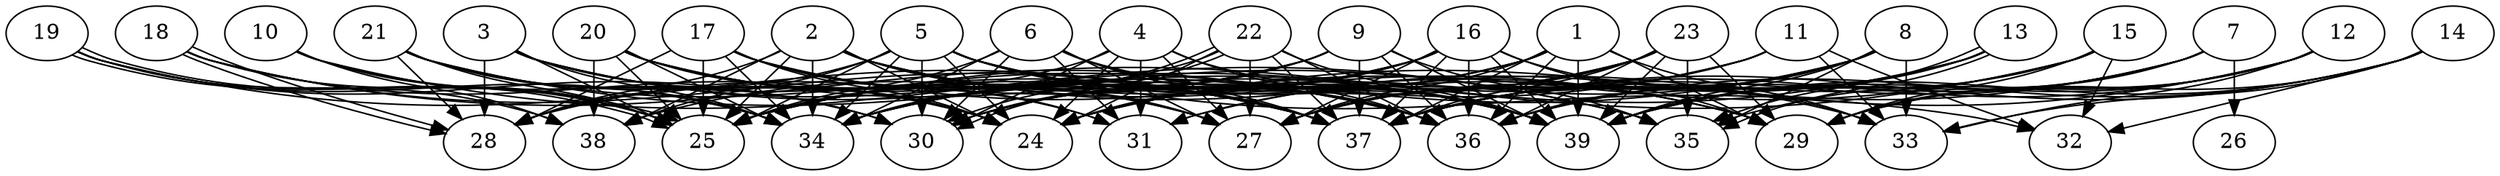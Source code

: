 // DAG (tier=3-complex, mode=compute, n=39, ccr=0.464, fat=0.814, density=0.781, regular=0.259, jump=0.262, mindata=1048576, maxdata=16777216)
// DAG automatically generated by daggen at Sun Aug 24 16:33:34 2025
// /home/ermia/Project/Environments/daggen/bin/daggen --dot --ccr 0.464 --fat 0.814 --regular 0.259 --density 0.781 --jump 0.262 --mindata 1048576 --maxdata 16777216 -n 39 
digraph G {
  1 [size="16857875554538356736", alpha="0.15", expect_size="8428937777269178368"]
  1 -> 25 [size ="52596706377728"]
  1 -> 27 [size ="52596706377728"]
  1 -> 29 [size ="52596706377728"]
  1 -> 30 [size ="52596706377728"]
  1 -> 33 [size ="52596706377728"]
  1 -> 34 [size ="52596706377728"]
  1 -> 36 [size ="52596706377728"]
  1 -> 37 [size ="52596706377728"]
  1 -> 39 [size ="52596706377728"]
  2 [size="5274817984000695296", alpha="0.18", expect_size="2637408992000347648"]
  2 -> 24 [size ="1962662615318528"]
  2 -> 25 [size ="1962662615318528"]
  2 -> 27 [size ="1962662615318528"]
  2 -> 28 [size ="1962662615318528"]
  2 -> 29 [size ="1962662615318528"]
  2 -> 33 [size ="1962662615318528"]
  2 -> 34 [size ="1962662615318528"]
  2 -> 38 [size ="1962662615318528"]
  2 -> 39 [size ="1962662615318528"]
  3 [size="902405503055688630272", alpha="0.01", expect_size="451202751527844315136"]
  3 -> 24 [size ="747064002609152"]
  3 -> 25 [size ="747064002609152"]
  3 -> 27 [size ="747064002609152"]
  3 -> 28 [size ="747064002609152"]
  3 -> 34 [size ="747064002609152"]
  3 -> 36 [size ="747064002609152"]
  3 -> 39 [size ="747064002609152"]
  4 [size="1869376384137166848000", alpha="0.02", expect_size="934688192068583424000"]
  4 -> 24 [size ="1214006899507200"]
  4 -> 25 [size ="1214006899507200"]
  4 -> 27 [size ="1214006899507200"]
  4 -> 30 [size ="1214006899507200"]
  4 -> 31 [size ="1214006899507200"]
  4 -> 36 [size ="1214006899507200"]
  4 -> 39 [size ="1214006899507200"]
  5 [size="568941341196169510912", alpha="0.02", expect_size="284470670598084755456"]
  5 -> 24 [size ="549289944154112"]
  5 -> 25 [size ="549289944154112"]
  5 -> 28 [size ="549289944154112"]
  5 -> 29 [size ="549289944154112"]
  5 -> 30 [size ="549289944154112"]
  5 -> 32 [size ="549289944154112"]
  5 -> 34 [size ="549289944154112"]
  5 -> 36 [size ="549289944154112"]
  5 -> 37 [size ="549289944154112"]
  5 -> 38 [size ="549289944154112"]
  5 -> 39 [size ="549289944154112"]
  6 [size="29291954061176160", alpha="0.12", expect_size="14645977030588080"]
  6 -> 25 [size ="662671040970752"]
  6 -> 27 [size ="662671040970752"]
  6 -> 30 [size ="662671040970752"]
  6 -> 31 [size ="662671040970752"]
  6 -> 34 [size ="662671040970752"]
  6 -> 36 [size ="662671040970752"]
  6 -> 37 [size ="662671040970752"]
  6 -> 39 [size ="662671040970752"]
  7 [size="350438412018253824000", alpha="0.14", expect_size="175219206009126912000"]
  7 -> 26 [size ="397647072460800"]
  7 -> 29 [size ="397647072460800"]
  7 -> 31 [size ="397647072460800"]
  7 -> 36 [size ="397647072460800"]
  7 -> 37 [size ="397647072460800"]
  7 -> 39 [size ="397647072460800"]
  8 [size="132853356569913458688", alpha="0.07", expect_size="66426678284956729344"]
  8 -> 24 [size ="208291560947712"]
  8 -> 25 [size ="208291560947712"]
  8 -> 27 [size ="208291560947712"]
  8 -> 33 [size ="208291560947712"]
  8 -> 35 [size ="208291560947712"]
  8 -> 36 [size ="208291560947712"]
  8 -> 37 [size ="208291560947712"]
  8 -> 39 [size ="208291560947712"]
  9 [size="681531475650167177216", alpha="0.08", expect_size="340765737825083588608"]
  9 -> 25 [size ="619556045324288"]
  9 -> 28 [size ="619556045324288"]
  9 -> 30 [size ="619556045324288"]
  9 -> 35 [size ="619556045324288"]
  9 -> 36 [size ="619556045324288"]
  9 -> 37 [size ="619556045324288"]
  9 -> 39 [size ="619556045324288"]
  10 [size="1957853118251653888", alpha="0.07", expect_size="978926559125826944"]
  10 -> 25 [size ="1572619589517312"]
  10 -> 30 [size ="1572619589517312"]
  10 -> 35 [size ="1572619589517312"]
  10 -> 38 [size ="1572619589517312"]
  11 [size="1046430724819960832", alpha="0.02", expect_size="523215362409980416"]
  11 -> 24 [size ="369182268981248"]
  11 -> 27 [size ="369182268981248"]
  11 -> 31 [size ="369182268981248"]
  11 -> 32 [size ="369182268981248"]
  11 -> 33 [size ="369182268981248"]
  11 -> 34 [size ="369182268981248"]
  12 [size="785892997418421583872", alpha="0.20", expect_size="392946498709210791936"]
  12 -> 24 [size ="681290395287552"]
  12 -> 29 [size ="681290395287552"]
  12 -> 33 [size ="681290395287552"]
  12 -> 35 [size ="681290395287552"]
  12 -> 37 [size ="681290395287552"]
  12 -> 39 [size ="681290395287552"]
  13 [size="22007676524933864", alpha="0.18", expect_size="11003838262466932"]
  13 -> 27 [size ="384474231603200"]
  13 -> 34 [size ="384474231603200"]
  13 -> 35 [size ="384474231603200"]
  13 -> 35 [size ="384474231603200"]
  13 -> 36 [size ="384474231603200"]
  13 -> 37 [size ="384474231603200"]
  13 -> 39 [size ="384474231603200"]
  14 [size="809140700053504000000", alpha="0.18", expect_size="404570350026752000000"]
  14 -> 29 [size ="694660628480000"]
  14 -> 32 [size ="694660628480000"]
  14 -> 33 [size ="694660628480000"]
  14 -> 36 [size ="694660628480000"]
  14 -> 37 [size ="694660628480000"]
  14 -> 39 [size ="694660628480000"]
  15 [size="66992476269639256", alpha="0.03", expect_size="33496238134819628"]
  15 -> 24 [size ="1861355074224128"]
  15 -> 25 [size ="1861355074224128"]
  15 -> 29 [size ="1861355074224128"]
  15 -> 32 [size ="1861355074224128"]
  15 -> 37 [size ="1861355074224128"]
  15 -> 39 [size ="1861355074224128"]
  16 [size="248489716110628000", alpha="0.13", expect_size="124244858055314000"]
  16 -> 24 [size ="97658026852352"]
  16 -> 25 [size ="97658026852352"]
  16 -> 27 [size ="97658026852352"]
  16 -> 29 [size ="97658026852352"]
  16 -> 30 [size ="97658026852352"]
  16 -> 33 [size ="97658026852352"]
  16 -> 36 [size ="97658026852352"]
  16 -> 37 [size ="97658026852352"]
  16 -> 38 [size ="97658026852352"]
  16 -> 39 [size ="97658026852352"]
  17 [size="3156339874332672000000", alpha="0.14", expect_size="1578169937166336000000"]
  17 -> 24 [size ="1721389547520000"]
  17 -> 25 [size ="1721389547520000"]
  17 -> 27 [size ="1721389547520000"]
  17 -> 28 [size ="1721389547520000"]
  17 -> 29 [size ="1721389547520000"]
  17 -> 31 [size ="1721389547520000"]
  17 -> 34 [size ="1721389547520000"]
  17 -> 37 [size ="1721389547520000"]
  18 [size="4290901551010877014016", alpha="0.07", expect_size="2145450775505438507008"]
  18 -> 24 [size ="2112462560165888"]
  18 -> 25 [size ="2112462560165888"]
  18 -> 28 [size ="2112462560165888"]
  18 -> 28 [size ="2112462560165888"]
  18 -> 36 [size ="2112462560165888"]
  18 -> 37 [size ="2112462560165888"]
  19 [size="13539047534100232", alpha="0.18", expect_size="6769523767050116"]
  19 -> 25 [size ="389373757489152"]
  19 -> 25 [size ="389373757489152"]
  19 -> 30 [size ="389373757489152"]
  19 -> 34 [size ="389373757489152"]
  19 -> 37 [size ="389373757489152"]
  19 -> 38 [size ="389373757489152"]
  20 [size="1853571064406699147264", alpha="0.02", expect_size="926785532203349573632"]
  20 -> 24 [size ="1207154379849728"]
  20 -> 25 [size ="1207154379849728"]
  20 -> 27 [size ="1207154379849728"]
  20 -> 31 [size ="1207154379849728"]
  20 -> 34 [size ="1207154379849728"]
  20 -> 37 [size ="1207154379849728"]
  20 -> 38 [size ="1207154379849728"]
  20 -> 39 [size ="1207154379849728"]
  21 [size="35640778061525352", alpha="0.20", expect_size="17820389030762676"]
  21 -> 24 [size ="572334591180800"]
  21 -> 25 [size ="572334591180800"]
  21 -> 28 [size ="572334591180800"]
  21 -> 30 [size ="572334591180800"]
  21 -> 34 [size ="572334591180800"]
  21 -> 35 [size ="572334591180800"]
  21 -> 37 [size ="572334591180800"]
  22 [size="1662020483953142", alpha="0.20", expect_size="831010241976571"]
  22 -> 24 [size ="48439253532672"]
  22 -> 27 [size ="48439253532672"]
  22 -> 30 [size ="48439253532672"]
  22 -> 30 [size ="48439253532672"]
  22 -> 34 [size ="48439253532672"]
  22 -> 36 [size ="48439253532672"]
  22 -> 37 [size ="48439253532672"]
  22 -> 39 [size ="48439253532672"]
  23 [size="3690709654998798336", alpha="0.03", expect_size="1845354827499399168"]
  23 -> 24 [size ="2125528345608192"]
  23 -> 27 [size ="2125528345608192"]
  23 -> 29 [size ="2125528345608192"]
  23 -> 30 [size ="2125528345608192"]
  23 -> 34 [size ="2125528345608192"]
  23 -> 35 [size ="2125528345608192"]
  23 -> 36 [size ="2125528345608192"]
  23 -> 37 [size ="2125528345608192"]
  23 -> 39 [size ="2125528345608192"]
  24 [size="412234775894392045568", alpha="0.05", expect_size="206117387947196022784"]
  25 [size="698416800909082112", alpha="0.06", expect_size="349208400454541056"]
  26 [size="122118430525489152000", alpha="0.13", expect_size="61059215262744576000"]
  27 [size="275226192328819136", alpha="0.04", expect_size="137613096164409568"]
  28 [size="1225317796544512000000", alpha="0.02", expect_size="612658898272256000000"]
  29 [size="406079005095517248", alpha="0.09", expect_size="203039502547758624"]
  30 [size="2133599922742573924352", alpha="0.14", expect_size="1066799961371286962176"]
  31 [size="25725542495678232", alpha="0.18", expect_size="12862771247839116"]
  32 [size="440518225382060096", alpha="0.12", expect_size="220259112691030048"]
  33 [size="582976398415089369088", alpha="0.14", expect_size="291488199207544684544"]
  34 [size="150462255065217120", alpha="0.13", expect_size="75231127532608560"]
  35 [size="675837577822994432000", alpha="0.02", expect_size="337918788911497216000"]
  36 [size="137628505505647296512", alpha="0.13", expect_size="68814252752823648256"]
  37 [size="613260328952253312", alpha="0.04", expect_size="306630164476126656"]
  38 [size="354913794371251968", alpha="0.15", expect_size="177456897185625984"]
  39 [size="4746057353350103", alpha="0.08", expect_size="2373028676675051"]
}